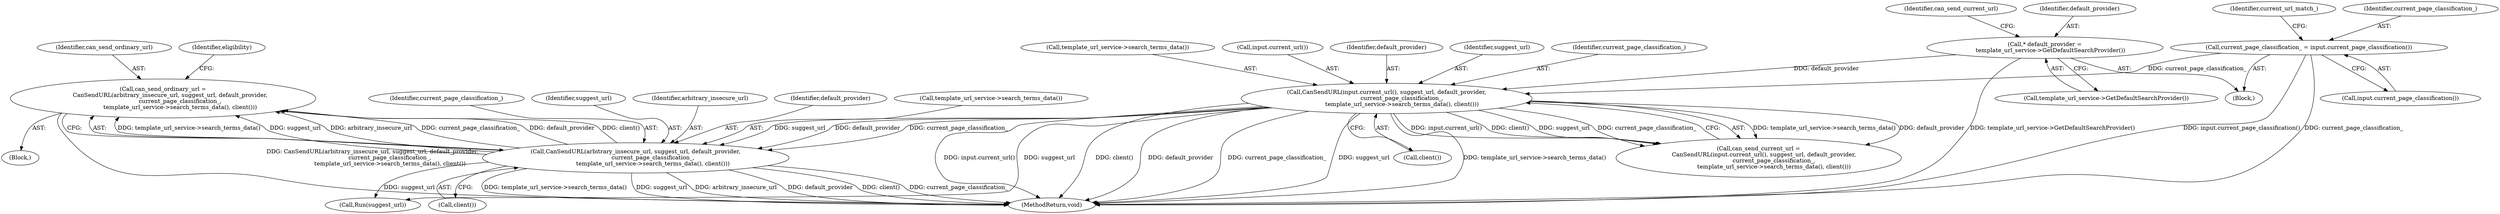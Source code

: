 digraph "0_Chrome_3f71619ec516f553c69a08bf373dcde14e86d08f@API" {
"1000180" [label="(Call,can_send_ordinary_url =\n        CanSendURL(arbitrary_insecure_url, suggest_url, default_provider,\n                   current_page_classification_,\n                   template_url_service->search_terms_data(), client()))"];
"1000182" [label="(Call,CanSendURL(arbitrary_insecure_url, suggest_url, default_provider,\n                   current_page_classification_,\n                   template_url_service->search_terms_data(), client()))"];
"1000163" [label="(Call,CanSendURL(input.current_url(), suggest_url, default_provider,\n                 current_page_classification_,\n                 template_url_service->search_terms_data(), client()))"];
"1000157" [label="(Call,* default_provider =\n      template_url_service->GetDefaultSearchProvider())"];
"1000137" [label="(Call,current_page_classification_ = input.current_page_classification())"];
"1000186" [label="(Identifier,current_page_classification_)"];
"1000180" [label="(Call,can_send_ordinary_url =\n        CanSendURL(arbitrary_insecure_url, suggest_url, default_provider,\n                   current_page_classification_,\n                   template_url_service->search_terms_data(), client()))"];
"1000141" [label="(Identifier,current_url_match_)"];
"1000162" [label="(Identifier,can_send_current_url)"];
"1000161" [label="(Call,can_send_current_url =\n      CanSendURL(input.current_url(), suggest_url, default_provider,\n                 current_page_classification_,\n                 template_url_service->search_terms_data(), client()))"];
"1000181" [label="(Identifier,can_send_ordinary_url)"];
"1000184" [label="(Identifier,suggest_url)"];
"1000169" [label="(Call,client())"];
"1000159" [label="(Call,template_url_service->GetDefaultSearchProvider())"];
"1000166" [label="(Identifier,default_provider)"];
"1000139" [label="(Call,input.current_page_classification())"];
"1000183" [label="(Identifier,arbitrary_insecure_url)"];
"1000253" [label="(Call,Run(suggest_url))"];
"1000190" [label="(Identifier,eligibility)"];
"1000103" [label="(Block,)"];
"1000165" [label="(Identifier,suggest_url)"];
"1000137" [label="(Call,current_page_classification_ = input.current_page_classification())"];
"1000185" [label="(Identifier,default_provider)"];
"1000157" [label="(Call,* default_provider =\n      template_url_service->GetDefaultSearchProvider())"];
"1000182" [label="(Call,CanSendURL(arbitrary_insecure_url, suggest_url, default_provider,\n                   current_page_classification_,\n                   template_url_service->search_terms_data(), client()))"];
"1000167" [label="(Identifier,current_page_classification_)"];
"1000138" [label="(Identifier,current_page_classification_)"];
"1000178" [label="(Block,)"];
"1000187" [label="(Call,template_url_service->search_terms_data())"];
"1000158" [label="(Identifier,default_provider)"];
"1000168" [label="(Call,template_url_service->search_terms_data())"];
"1000188" [label="(Call,client())"];
"1000163" [label="(Call,CanSendURL(input.current_url(), suggest_url, default_provider,\n                 current_page_classification_,\n                 template_url_service->search_terms_data(), client()))"];
"1000164" [label="(Call,input.current_url())"];
"1000255" [label="(MethodReturn,void)"];
"1000180" -> "1000178"  [label="AST: "];
"1000180" -> "1000182"  [label="CFG: "];
"1000181" -> "1000180"  [label="AST: "];
"1000182" -> "1000180"  [label="AST: "];
"1000190" -> "1000180"  [label="CFG: "];
"1000180" -> "1000255"  [label="DDG: CanSendURL(arbitrary_insecure_url, suggest_url, default_provider,\n                   current_page_classification_,\n                   template_url_service->search_terms_data(), client())"];
"1000182" -> "1000180"  [label="DDG: template_url_service->search_terms_data()"];
"1000182" -> "1000180"  [label="DDG: suggest_url"];
"1000182" -> "1000180"  [label="DDG: arbitrary_insecure_url"];
"1000182" -> "1000180"  [label="DDG: current_page_classification_"];
"1000182" -> "1000180"  [label="DDG: default_provider"];
"1000182" -> "1000180"  [label="DDG: client()"];
"1000182" -> "1000188"  [label="CFG: "];
"1000183" -> "1000182"  [label="AST: "];
"1000184" -> "1000182"  [label="AST: "];
"1000185" -> "1000182"  [label="AST: "];
"1000186" -> "1000182"  [label="AST: "];
"1000187" -> "1000182"  [label="AST: "];
"1000188" -> "1000182"  [label="AST: "];
"1000182" -> "1000255"  [label="DDG: default_provider"];
"1000182" -> "1000255"  [label="DDG: client()"];
"1000182" -> "1000255"  [label="DDG: current_page_classification_"];
"1000182" -> "1000255"  [label="DDG: template_url_service->search_terms_data()"];
"1000182" -> "1000255"  [label="DDG: suggest_url"];
"1000182" -> "1000255"  [label="DDG: arbitrary_insecure_url"];
"1000163" -> "1000182"  [label="DDG: suggest_url"];
"1000163" -> "1000182"  [label="DDG: default_provider"];
"1000163" -> "1000182"  [label="DDG: current_page_classification_"];
"1000182" -> "1000253"  [label="DDG: suggest_url"];
"1000163" -> "1000161"  [label="AST: "];
"1000163" -> "1000169"  [label="CFG: "];
"1000164" -> "1000163"  [label="AST: "];
"1000165" -> "1000163"  [label="AST: "];
"1000166" -> "1000163"  [label="AST: "];
"1000167" -> "1000163"  [label="AST: "];
"1000168" -> "1000163"  [label="AST: "];
"1000169" -> "1000163"  [label="AST: "];
"1000161" -> "1000163"  [label="CFG: "];
"1000163" -> "1000255"  [label="DDG: template_url_service->search_terms_data()"];
"1000163" -> "1000255"  [label="DDG: input.current_url()"];
"1000163" -> "1000255"  [label="DDG: client()"];
"1000163" -> "1000255"  [label="DDG: default_provider"];
"1000163" -> "1000255"  [label="DDG: current_page_classification_"];
"1000163" -> "1000255"  [label="DDG: suggest_url"];
"1000163" -> "1000161"  [label="DDG: template_url_service->search_terms_data()"];
"1000163" -> "1000161"  [label="DDG: default_provider"];
"1000163" -> "1000161"  [label="DDG: input.current_url()"];
"1000163" -> "1000161"  [label="DDG: client()"];
"1000163" -> "1000161"  [label="DDG: suggest_url"];
"1000163" -> "1000161"  [label="DDG: current_page_classification_"];
"1000157" -> "1000163"  [label="DDG: default_provider"];
"1000137" -> "1000163"  [label="DDG: current_page_classification_"];
"1000163" -> "1000253"  [label="DDG: suggest_url"];
"1000157" -> "1000103"  [label="AST: "];
"1000157" -> "1000159"  [label="CFG: "];
"1000158" -> "1000157"  [label="AST: "];
"1000159" -> "1000157"  [label="AST: "];
"1000162" -> "1000157"  [label="CFG: "];
"1000157" -> "1000255"  [label="DDG: template_url_service->GetDefaultSearchProvider()"];
"1000137" -> "1000103"  [label="AST: "];
"1000137" -> "1000139"  [label="CFG: "];
"1000138" -> "1000137"  [label="AST: "];
"1000139" -> "1000137"  [label="AST: "];
"1000141" -> "1000137"  [label="CFG: "];
"1000137" -> "1000255"  [label="DDG: input.current_page_classification()"];
"1000137" -> "1000255"  [label="DDG: current_page_classification_"];
}

